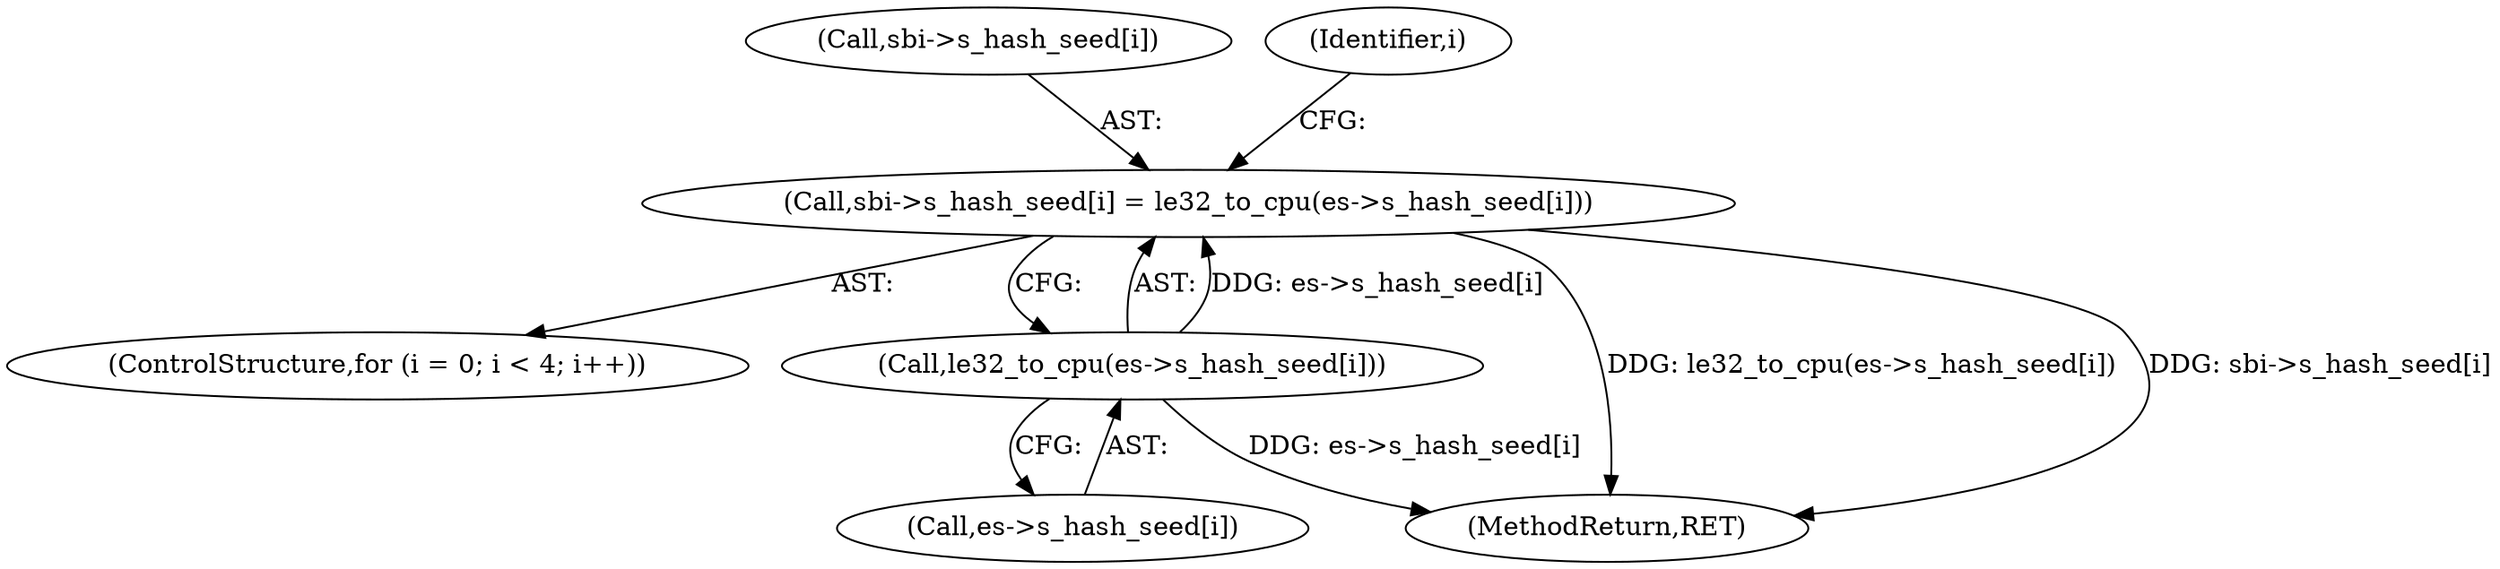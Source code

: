 digraph "0_linux_0449641130f5652b344ef6fa39fa019d7e94660a@pointer" {
"1000960" [label="(Call,sbi->s_hash_seed[i] = le32_to_cpu(es->s_hash_seed[i]))"];
"1000966" [label="(Call,le32_to_cpu(es->s_hash_seed[i]))"];
"1000951" [label="(ControlStructure,for (i = 0; i < 4; i++))"];
"1000961" [label="(Call,sbi->s_hash_seed[i])"];
"1002227" [label="(MethodReturn,RET)"];
"1000967" [label="(Call,es->s_hash_seed[i])"];
"1000959" [label="(Identifier,i)"];
"1000966" [label="(Call,le32_to_cpu(es->s_hash_seed[i]))"];
"1000960" [label="(Call,sbi->s_hash_seed[i] = le32_to_cpu(es->s_hash_seed[i]))"];
"1000960" -> "1000951"  [label="AST: "];
"1000960" -> "1000966"  [label="CFG: "];
"1000961" -> "1000960"  [label="AST: "];
"1000966" -> "1000960"  [label="AST: "];
"1000959" -> "1000960"  [label="CFG: "];
"1000960" -> "1002227"  [label="DDG: le32_to_cpu(es->s_hash_seed[i])"];
"1000960" -> "1002227"  [label="DDG: sbi->s_hash_seed[i]"];
"1000966" -> "1000960"  [label="DDG: es->s_hash_seed[i]"];
"1000966" -> "1000967"  [label="CFG: "];
"1000967" -> "1000966"  [label="AST: "];
"1000966" -> "1002227"  [label="DDG: es->s_hash_seed[i]"];
}
